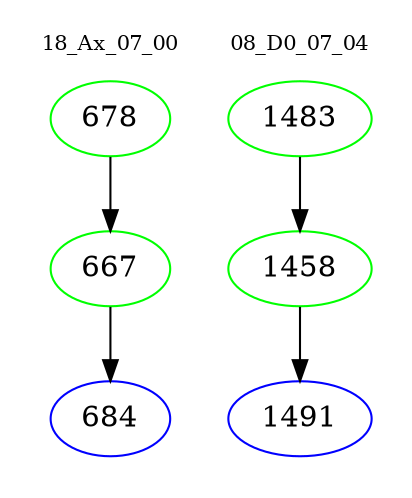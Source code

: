 digraph{
subgraph cluster_0 {
color = white
label = "18_Ax_07_00";
fontsize=10;
T0_678 [label="678", color="green"]
T0_678 -> T0_667 [color="black"]
T0_667 [label="667", color="green"]
T0_667 -> T0_684 [color="black"]
T0_684 [label="684", color="blue"]
}
subgraph cluster_1 {
color = white
label = "08_D0_07_04";
fontsize=10;
T1_1483 [label="1483", color="green"]
T1_1483 -> T1_1458 [color="black"]
T1_1458 [label="1458", color="green"]
T1_1458 -> T1_1491 [color="black"]
T1_1491 [label="1491", color="blue"]
}
}
